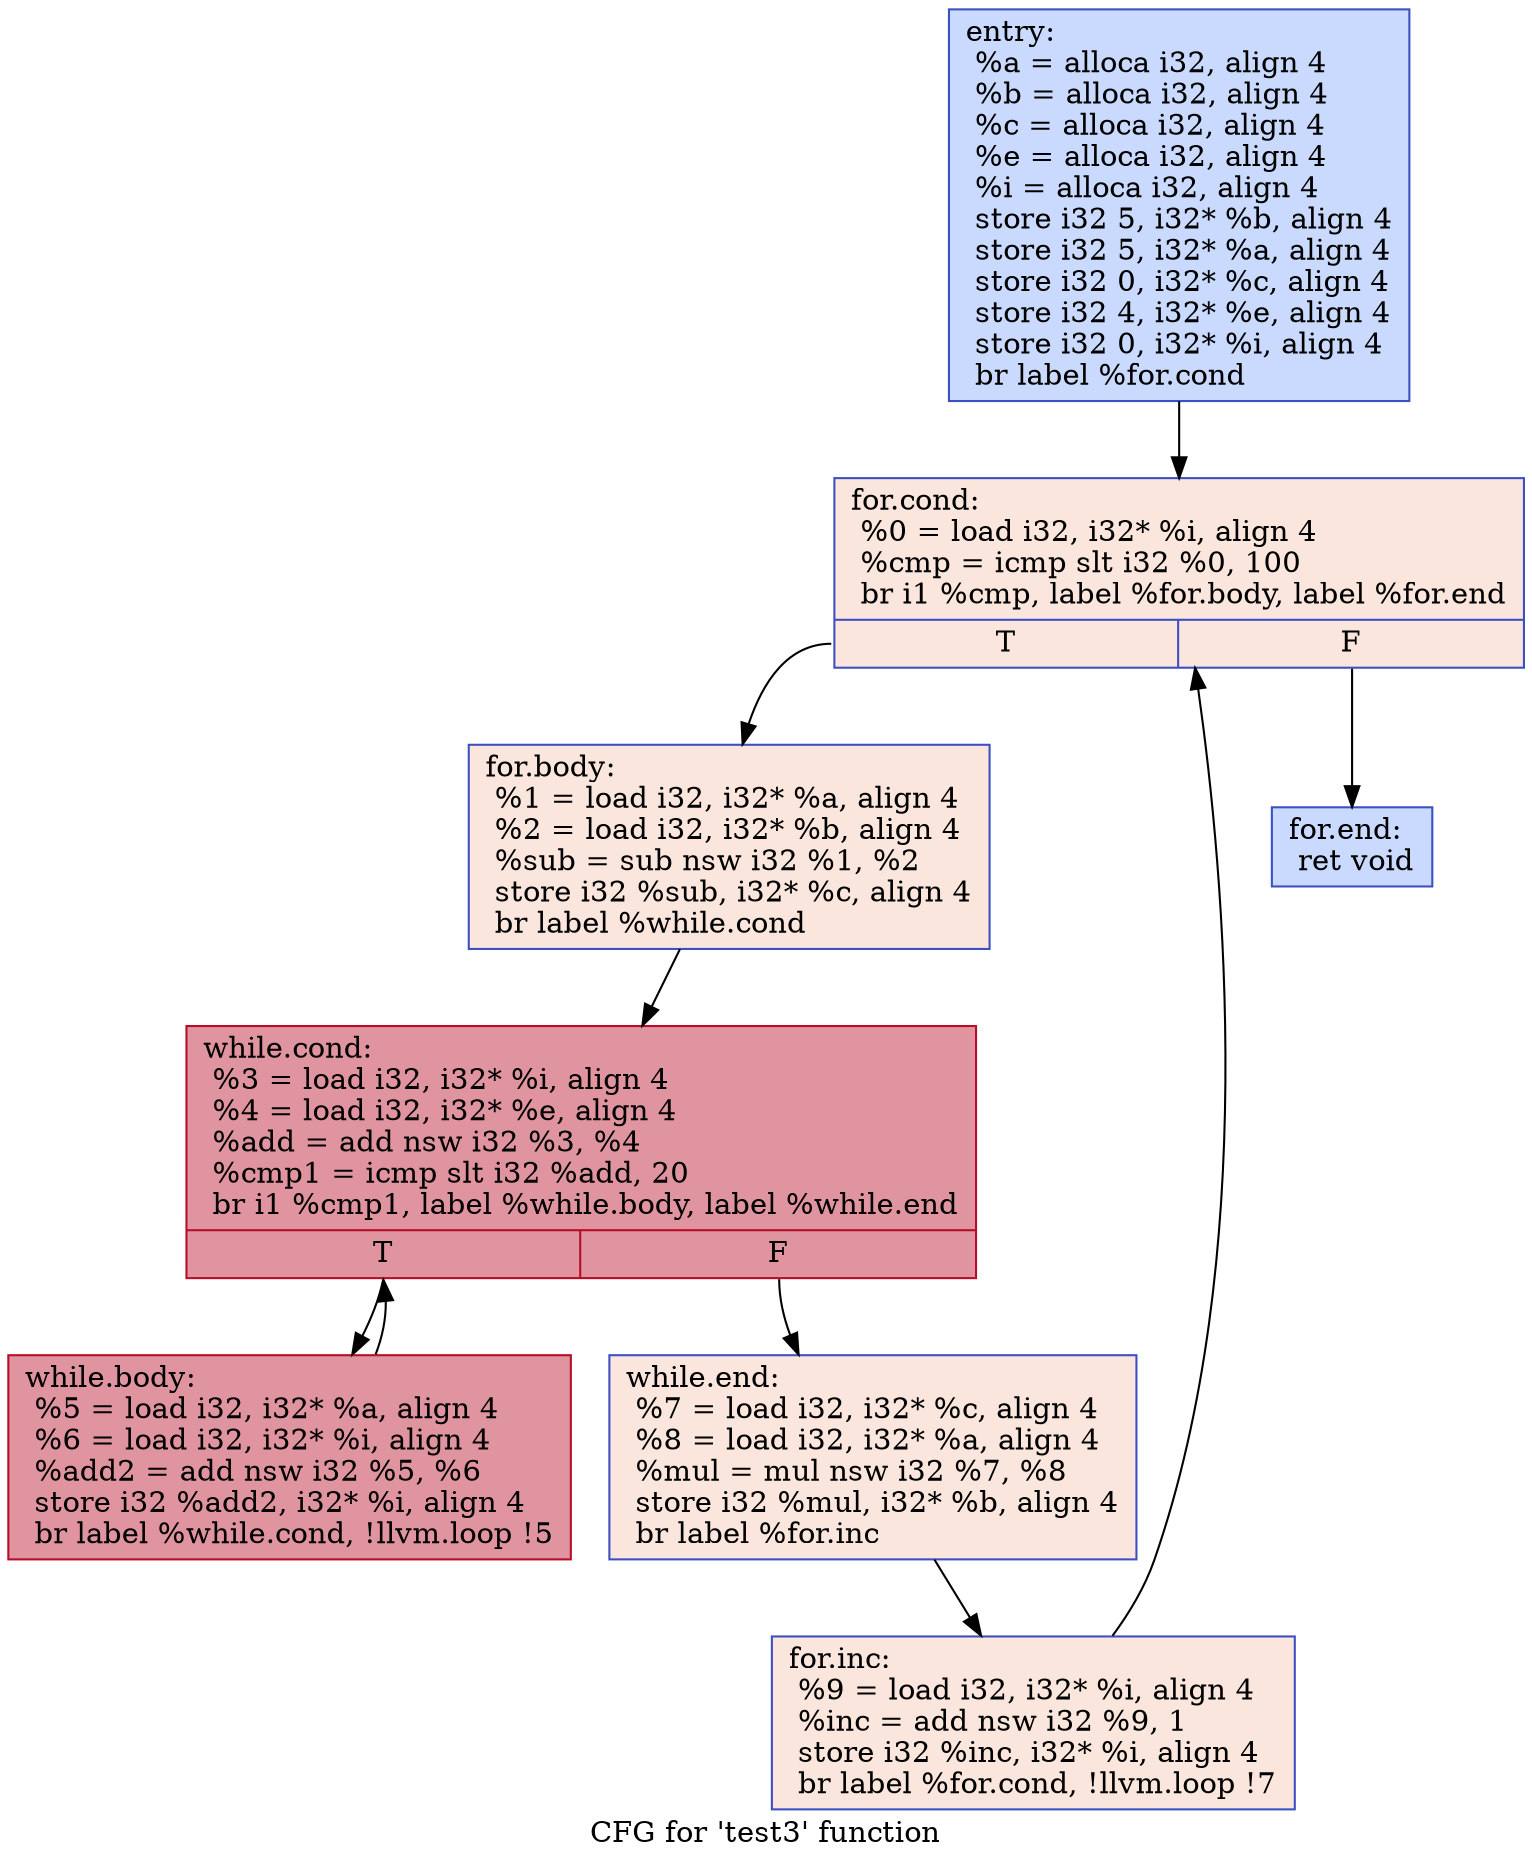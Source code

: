 digraph "CFG for 'test3' function" {
	label="CFG for 'test3' function";

	Node0x600003d74c00 [shape=record,color="#3d50c3ff", style=filled, fillcolor="#88abfd70",label="{entry:\l  %a = alloca i32, align 4\l  %b = alloca i32, align 4\l  %c = alloca i32, align 4\l  %e = alloca i32, align 4\l  %i = alloca i32, align 4\l  store i32 5, i32* %b, align 4\l  store i32 5, i32* %a, align 4\l  store i32 0, i32* %c, align 4\l  store i32 4, i32* %e, align 4\l  store i32 0, i32* %i, align 4\l  br label %for.cond\l}"];
	Node0x600003d74c00 -> Node0x600003d74c40;
	Node0x600003d74c40 [shape=record,color="#3d50c3ff", style=filled, fillcolor="#f3c7b170",label="{for.cond:                                         \l  %0 = load i32, i32* %i, align 4\l  %cmp = icmp slt i32 %0, 100\l  br i1 %cmp, label %for.body, label %for.end\l|{<s0>T|<s1>F}}"];
	Node0x600003d74c40:s0 -> Node0x600003d74c80;
	Node0x600003d74c40:s1 -> Node0x600003d74cc0;
	Node0x600003d74c80 [shape=record,color="#3d50c3ff", style=filled, fillcolor="#f3c7b170",label="{for.body:                                         \l  %1 = load i32, i32* %a, align 4\l  %2 = load i32, i32* %b, align 4\l  %sub = sub nsw i32 %1, %2\l  store i32 %sub, i32* %c, align 4\l  br label %while.cond\l}"];
	Node0x600003d74c80 -> Node0x600003d74d00;
	Node0x600003d74d00 [shape=record,color="#b70d28ff", style=filled, fillcolor="#b70d2870",label="{while.cond:                                       \l  %3 = load i32, i32* %i, align 4\l  %4 = load i32, i32* %e, align 4\l  %add = add nsw i32 %3, %4\l  %cmp1 = icmp slt i32 %add, 20\l  br i1 %cmp1, label %while.body, label %while.end\l|{<s0>T|<s1>F}}"];
	Node0x600003d74d00:s0 -> Node0x600003d74d80;
	Node0x600003d74d00:s1 -> Node0x600003d74dc0;
	Node0x600003d74d80 [shape=record,color="#b70d28ff", style=filled, fillcolor="#b70d2870",label="{while.body:                                       \l  %5 = load i32, i32* %a, align 4\l  %6 = load i32, i32* %i, align 4\l  %add2 = add nsw i32 %5, %6\l  store i32 %add2, i32* %i, align 4\l  br label %while.cond, !llvm.loop !5\l}"];
	Node0x600003d74d80 -> Node0x600003d74d00;
	Node0x600003d74dc0 [shape=record,color="#3d50c3ff", style=filled, fillcolor="#f3c7b170",label="{while.end:                                        \l  %7 = load i32, i32* %c, align 4\l  %8 = load i32, i32* %a, align 4\l  %mul = mul nsw i32 %7, %8\l  store i32 %mul, i32* %b, align 4\l  br label %for.inc\l}"];
	Node0x600003d74dc0 -> Node0x600003d74d40;
	Node0x600003d74d40 [shape=record,color="#3d50c3ff", style=filled, fillcolor="#f3c7b170",label="{for.inc:                                          \l  %9 = load i32, i32* %i, align 4\l  %inc = add nsw i32 %9, 1\l  store i32 %inc, i32* %i, align 4\l  br label %for.cond, !llvm.loop !7\l}"];
	Node0x600003d74d40 -> Node0x600003d74c40;
	Node0x600003d74cc0 [shape=record,color="#3d50c3ff", style=filled, fillcolor="#88abfd70",label="{for.end:                                          \l  ret void\l}"];
}
